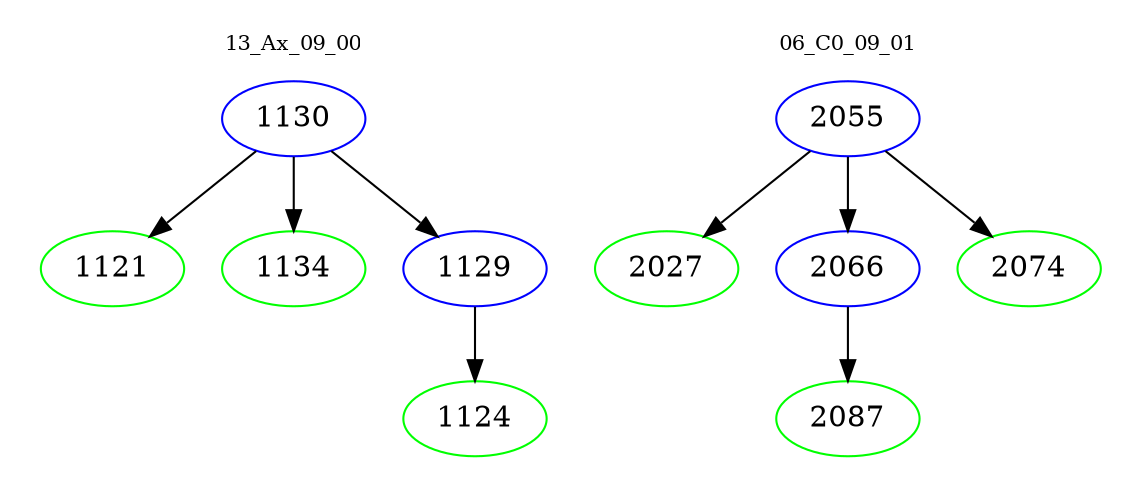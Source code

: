 digraph{
subgraph cluster_0 {
color = white
label = "13_Ax_09_00";
fontsize=10;
T0_1130 [label="1130", color="blue"]
T0_1130 -> T0_1121 [color="black"]
T0_1121 [label="1121", color="green"]
T0_1130 -> T0_1134 [color="black"]
T0_1134 [label="1134", color="green"]
T0_1130 -> T0_1129 [color="black"]
T0_1129 [label="1129", color="blue"]
T0_1129 -> T0_1124 [color="black"]
T0_1124 [label="1124", color="green"]
}
subgraph cluster_1 {
color = white
label = "06_C0_09_01";
fontsize=10;
T1_2055 [label="2055", color="blue"]
T1_2055 -> T1_2027 [color="black"]
T1_2027 [label="2027", color="green"]
T1_2055 -> T1_2066 [color="black"]
T1_2066 [label="2066", color="blue"]
T1_2066 -> T1_2087 [color="black"]
T1_2087 [label="2087", color="green"]
T1_2055 -> T1_2074 [color="black"]
T1_2074 [label="2074", color="green"]
}
}
